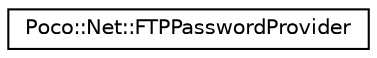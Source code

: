 digraph "Graphical Class Hierarchy"
{
 // LATEX_PDF_SIZE
  edge [fontname="Helvetica",fontsize="10",labelfontname="Helvetica",labelfontsize="10"];
  node [fontname="Helvetica",fontsize="10",shape=record];
  rankdir="LR";
  Node0 [label="Poco::Net::FTPPasswordProvider",height=0.2,width=0.4,color="black", fillcolor="white", style="filled",URL="$classPoco_1_1Net_1_1FTPPasswordProvider.html",tooltip=" "];
}
